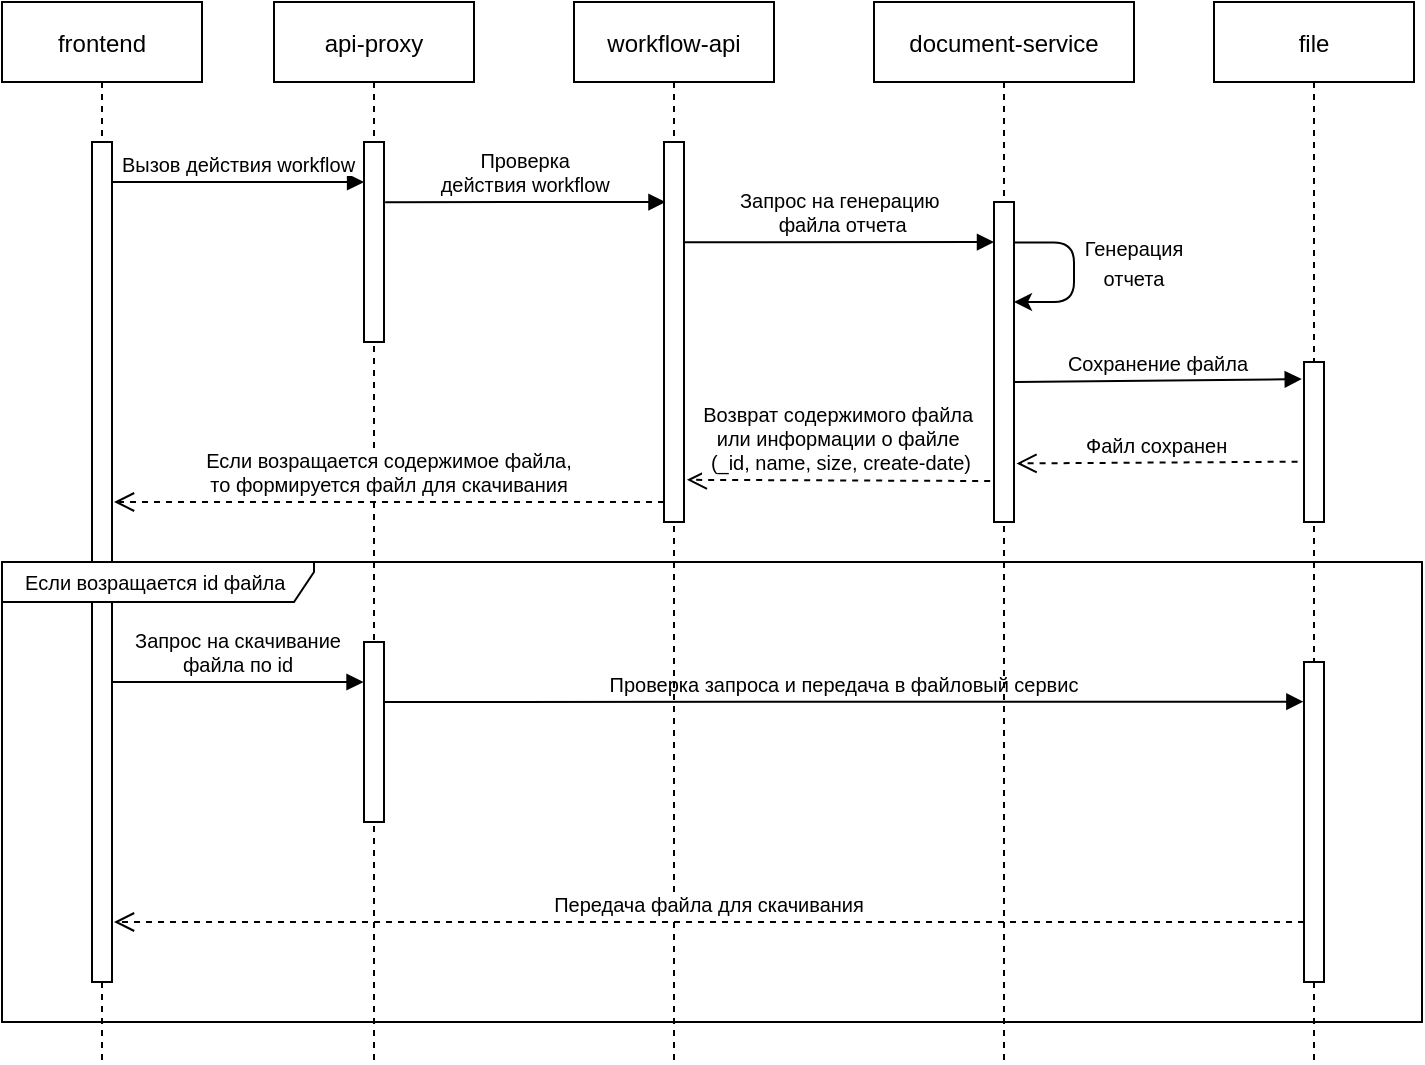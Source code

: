 <mxfile version="21.8.0" type="github">
  <diagram name="Страница — 1" id="g-NbgW3OWLjMFJM1k_oT">
    <mxGraphModel dx="1301" dy="619" grid="1" gridSize="10" guides="1" tooltips="1" connect="1" arrows="1" fold="1" page="1" pageScale="1" pageWidth="827" pageHeight="1169" math="0" shadow="0">
      <root>
        <mxCell id="0" />
        <mxCell id="1" parent="0" />
        <mxCell id="yq-rqncpho9hYTR--qHu-1" value="frontend" style="shape=umlLifeline;perimeter=lifelinePerimeter;container=1;collapsible=0;recursiveResize=0;rounded=0;shadow=0;strokeWidth=1;" parent="1" vertex="1">
          <mxGeometry x="24" y="30" width="100" height="530" as="geometry" />
        </mxCell>
        <mxCell id="yq-rqncpho9hYTR--qHu-2" value="" style="points=[];perimeter=orthogonalPerimeter;rounded=0;shadow=0;strokeWidth=1;" parent="yq-rqncpho9hYTR--qHu-1" vertex="1">
          <mxGeometry x="45" y="70" width="10" height="420" as="geometry" />
        </mxCell>
        <mxCell id="yq-rqncpho9hYTR--qHu-3" value="api-proxy" style="shape=umlLifeline;perimeter=lifelinePerimeter;container=1;collapsible=0;recursiveResize=0;rounded=0;shadow=0;strokeWidth=1;" parent="1" vertex="1">
          <mxGeometry x="160" y="30" width="100" height="530" as="geometry" />
        </mxCell>
        <mxCell id="yq-rqncpho9hYTR--qHu-4" value="" style="points=[];perimeter=orthogonalPerimeter;rounded=0;shadow=0;strokeWidth=1;" parent="yq-rqncpho9hYTR--qHu-3" vertex="1">
          <mxGeometry x="45" y="70" width="10" height="100" as="geometry" />
        </mxCell>
        <mxCell id="jm9BDiPDTdnZZyYhS9lE-3" value="" style="points=[];perimeter=orthogonalPerimeter;rounded=0;shadow=0;strokeWidth=1;" vertex="1" parent="yq-rqncpho9hYTR--qHu-3">
          <mxGeometry x="45" y="320" width="10" height="90" as="geometry" />
        </mxCell>
        <mxCell id="jm9BDiPDTdnZZyYhS9lE-5" value="Проверка запроса и передача в файловый сервис" style="verticalAlign=bottom;endArrow=block;shadow=0;strokeWidth=1;exitX=1.028;exitY=0.051;exitDx=0;exitDy=0;exitPerimeter=0;fontSize=10;entryX=-0.031;entryY=0.124;entryDx=0;entryDy=0;entryPerimeter=0;" edge="1" parent="yq-rqncpho9hYTR--qHu-3" target="jm9BDiPDTdnZZyYhS9lE-6">
          <mxGeometry relative="1" as="geometry">
            <mxPoint x="55.0" y="350" as="sourcePoint" />
            <mxPoint x="510" y="350" as="targetPoint" />
          </mxGeometry>
        </mxCell>
        <mxCell id="yq-rqncpho9hYTR--qHu-5" value="workflow-api" style="shape=umlLifeline;perimeter=lifelinePerimeter;container=1;collapsible=0;recursiveResize=0;rounded=0;shadow=0;strokeWidth=1;" parent="1" vertex="1">
          <mxGeometry x="310" y="30" width="100" height="530" as="geometry" />
        </mxCell>
        <mxCell id="yq-rqncpho9hYTR--qHu-6" value="" style="points=[];perimeter=orthogonalPerimeter;rounded=0;shadow=0;strokeWidth=1;" parent="yq-rqncpho9hYTR--qHu-5" vertex="1">
          <mxGeometry x="45" y="70" width="10" height="190" as="geometry" />
        </mxCell>
        <mxCell id="jm9BDiPDTdnZZyYhS9lE-2" value="Если возращается содержимое файла, &#xa;то формируется файл для скачивания" style="verticalAlign=bottom;endArrow=open;dashed=1;endSize=8;shadow=0;strokeWidth=1;fontSize=10;exitX=-0.191;exitY=0.872;exitDx=0;exitDy=0;exitPerimeter=0;" edge="1" parent="yq-rqncpho9hYTR--qHu-5">
          <mxGeometry relative="1" as="geometry">
            <mxPoint x="-230" y="250" as="targetPoint" />
            <mxPoint x="45" y="250" as="sourcePoint" />
          </mxGeometry>
        </mxCell>
        <mxCell id="yq-rqncpho9hYTR--qHu-7" value="document-service" style="shape=umlLifeline;perimeter=lifelinePerimeter;container=1;collapsible=0;recursiveResize=0;rounded=0;shadow=0;strokeWidth=1;" parent="1" vertex="1">
          <mxGeometry x="460" y="30" width="130" height="530" as="geometry" />
        </mxCell>
        <mxCell id="yq-rqncpho9hYTR--qHu-8" value="" style="points=[];perimeter=orthogonalPerimeter;rounded=0;shadow=0;strokeWidth=1;" parent="yq-rqncpho9hYTR--qHu-7" vertex="1">
          <mxGeometry x="60" y="100" width="10" height="160" as="geometry" />
        </mxCell>
        <mxCell id="yq-rqncpho9hYTR--qHu-9" value="" style="edgeStyle=elbowEdgeStyle;elbow=horizontal;endArrow=classic;html=1;exitX=1.039;exitY=0.003;exitDx=0;exitDy=0;exitPerimeter=0;" parent="yq-rqncpho9hYTR--qHu-7" edge="1">
          <mxGeometry width="50" height="50" relative="1" as="geometry">
            <mxPoint x="70.39" y="120.24" as="sourcePoint" />
            <mxPoint x="70" y="150" as="targetPoint" />
            <Array as="points">
              <mxPoint x="100" y="150" />
              <mxPoint x="100" y="119" />
            </Array>
          </mxGeometry>
        </mxCell>
        <mxCell id="yq-rqncpho9hYTR--qHu-10" value="file" style="shape=umlLifeline;perimeter=lifelinePerimeter;container=1;collapsible=0;recursiveResize=0;rounded=0;shadow=0;strokeWidth=1;" parent="1" vertex="1">
          <mxGeometry x="630" y="30" width="100" height="530" as="geometry" />
        </mxCell>
        <mxCell id="yq-rqncpho9hYTR--qHu-11" value="" style="points=[];perimeter=orthogonalPerimeter;rounded=0;shadow=0;strokeWidth=1;" parent="yq-rqncpho9hYTR--qHu-10" vertex="1">
          <mxGeometry x="45" y="180" width="10" height="80" as="geometry" />
        </mxCell>
        <mxCell id="jm9BDiPDTdnZZyYhS9lE-6" value="" style="points=[];perimeter=orthogonalPerimeter;rounded=0;shadow=0;strokeWidth=1;" vertex="1" parent="yq-rqncpho9hYTR--qHu-10">
          <mxGeometry x="45" y="330" width="10" height="160" as="geometry" />
        </mxCell>
        <mxCell id="yq-rqncpho9hYTR--qHu-12" value="Вызов действия workflow" style="verticalAlign=bottom;endArrow=block;entryX=0.005;entryY=0.051;shadow=0;strokeWidth=1;entryDx=0;entryDy=0;entryPerimeter=0;exitX=1.028;exitY=0.051;exitDx=0;exitDy=0;exitPerimeter=0;fontSize=10;" parent="1" edge="1">
          <mxGeometry relative="1" as="geometry">
            <mxPoint x="79.28" y="120.0" as="sourcePoint" />
            <mxPoint x="205.05" y="120.0" as="targetPoint" />
          </mxGeometry>
        </mxCell>
        <mxCell id="yq-rqncpho9hYTR--qHu-13" value="Проверка &#xa;действия workflow" style="verticalAlign=bottom;endArrow=block;shadow=0;strokeWidth=1;entryX=0.074;entryY=0.056;entryDx=0;entryDy=0;entryPerimeter=0;fontSize=10;exitX=1.059;exitY=0.025;exitDx=0;exitDy=0;exitPerimeter=0;" parent="1" edge="1">
          <mxGeometry relative="1" as="geometry">
            <mxPoint x="215.59" y="130.11" as="sourcePoint" />
            <mxPoint x="355.74" y="130" as="targetPoint" />
          </mxGeometry>
        </mxCell>
        <mxCell id="yq-rqncpho9hYTR--qHu-14" value="Запрос на генерацию&#xa; файла отчета" style="verticalAlign=bottom;endArrow=block;shadow=0;strokeWidth=1;exitX=1.041;exitY=0.264;exitDx=0;exitDy=0;exitPerimeter=0;fontSize=10;" parent="1" source="yq-rqncpho9hYTR--qHu-6" edge="1">
          <mxGeometry relative="1" as="geometry">
            <mxPoint x="370" y="150" as="sourcePoint" />
            <mxPoint x="520" y="150" as="targetPoint" />
          </mxGeometry>
        </mxCell>
        <mxCell id="yq-rqncpho9hYTR--qHu-15" value="&lt;font style=&quot;font-size: 10px;&quot;&gt;Генерация отчета&lt;/font&gt;" style="text;html=1;strokeColor=none;fillColor=none;align=center;verticalAlign=middle;whiteSpace=wrap;rounded=0;" parent="1" vertex="1">
          <mxGeometry x="570" y="150" width="40" height="20" as="geometry" />
        </mxCell>
        <mxCell id="yq-rqncpho9hYTR--qHu-16" value="Сохранение файла" style="verticalAlign=bottom;endArrow=block;shadow=0;strokeWidth=1;exitX=1.041;exitY=0.264;exitDx=0;exitDy=0;exitPerimeter=0;entryX=-0.112;entryY=0.107;entryDx=0;entryDy=0;entryPerimeter=0;fontSize=10;" parent="1" target="yq-rqncpho9hYTR--qHu-11" edge="1">
          <mxGeometry relative="1" as="geometry">
            <mxPoint x="530" y="220" as="sourcePoint" />
            <mxPoint x="660" y="220" as="targetPoint" />
          </mxGeometry>
        </mxCell>
        <mxCell id="yq-rqncpho9hYTR--qHu-17" value="Возврат содержимого файла &#xa;или информации о файле&#xa; (_id, name, size, create-date)" style="verticalAlign=bottom;endArrow=open;dashed=1;endSize=8;shadow=0;strokeWidth=1;fontSize=10;entryX=1.144;entryY=0.889;entryDx=0;entryDy=0;entryPerimeter=0;exitX=-0.191;exitY=0.872;exitDx=0;exitDy=0;exitPerimeter=0;" parent="1" source="yq-rqncpho9hYTR--qHu-8" target="yq-rqncpho9hYTR--qHu-6" edge="1">
          <mxGeometry relative="1" as="geometry">
            <mxPoint x="390" y="270.27" as="targetPoint" />
            <mxPoint x="495" y="270" as="sourcePoint" />
          </mxGeometry>
        </mxCell>
        <mxCell id="DortiveKjCez6EjhICab-1" value="Файл сохранен" style="verticalAlign=bottom;endArrow=open;dashed=1;endSize=8;shadow=0;strokeWidth=1;fontSize=10;exitX=-0.321;exitY=0.623;exitDx=0;exitDy=0;exitPerimeter=0;entryX=1.125;entryY=0.817;entryDx=0;entryDy=0;entryPerimeter=0;" parent="1" source="yq-rqncpho9hYTR--qHu-11" target="yq-rqncpho9hYTR--qHu-8" edge="1">
          <mxGeometry relative="1" as="geometry">
            <mxPoint x="540" y="260" as="targetPoint" />
            <mxPoint x="675" y="280" as="sourcePoint" />
          </mxGeometry>
        </mxCell>
        <mxCell id="jm9BDiPDTdnZZyYhS9lE-1" value="&lt;font style=&quot;font-size: 10px;&quot;&gt;Если возращается id файла&amp;nbsp;&lt;/font&gt;" style="shape=umlFrame;whiteSpace=wrap;html=1;pointerEvents=0;width=156;height=20;" vertex="1" parent="1">
          <mxGeometry x="24" y="310" width="710" height="230" as="geometry" />
        </mxCell>
        <mxCell id="jm9BDiPDTdnZZyYhS9lE-4" value="Запрос на скачивание &#xa;файла по id" style="verticalAlign=bottom;endArrow=block;entryX=0.005;entryY=0.051;shadow=0;strokeWidth=1;entryDx=0;entryDy=0;entryPerimeter=0;exitX=1.028;exitY=0.051;exitDx=0;exitDy=0;exitPerimeter=0;fontSize=10;" edge="1" parent="1">
          <mxGeometry relative="1" as="geometry">
            <mxPoint x="79.0" y="370" as="sourcePoint" />
            <mxPoint x="204.77" y="370" as="targetPoint" />
          </mxGeometry>
        </mxCell>
        <mxCell id="jm9BDiPDTdnZZyYhS9lE-7" value="Передача файла для скачивания" style="verticalAlign=bottom;endArrow=open;dashed=1;endSize=8;shadow=0;strokeWidth=1;fontSize=10;exitX=-0.191;exitY=0.872;exitDx=0;exitDy=0;exitPerimeter=0;" edge="1" parent="1">
          <mxGeometry relative="1" as="geometry">
            <mxPoint x="80" y="490" as="targetPoint" />
            <mxPoint x="675" y="490" as="sourcePoint" />
          </mxGeometry>
        </mxCell>
      </root>
    </mxGraphModel>
  </diagram>
</mxfile>
